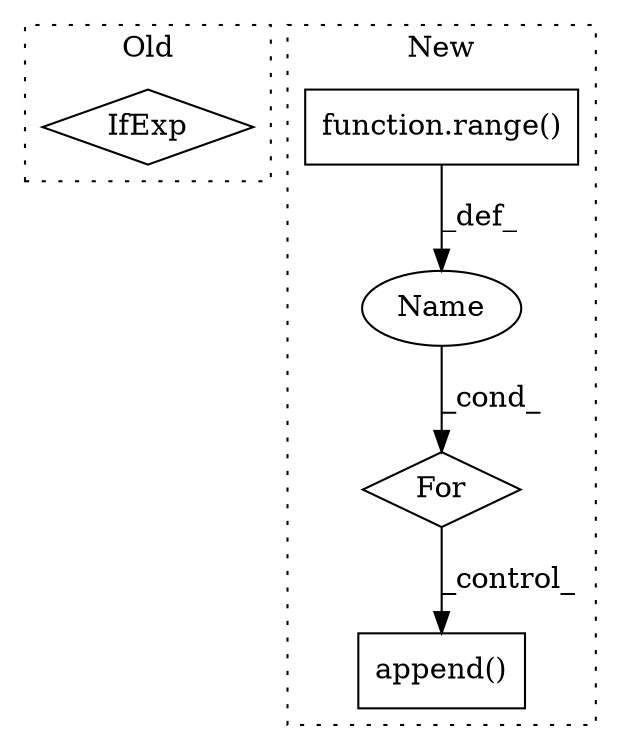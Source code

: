 digraph G {
subgraph cluster0 {
1 [label="IfExp" a="51" s="689,712" l="4,6" shape="diamond"];
label = "Old";
style="dotted";
}
subgraph cluster1 {
2 [label="function.range()" a="75" s="1958,1983" l="6,1" shape="box"];
3 [label="For" a="107" s="1949,1984" l="4,14" shape="diamond"];
4 [label="Name" a="87" s="1953" l="1" shape="ellipse"];
5 [label="append()" a="75" s="1998,2048" l="17,1" shape="box"];
label = "New";
style="dotted";
}
2 -> 4 [label="_def_"];
3 -> 5 [label="_control_"];
4 -> 3 [label="_cond_"];
}
